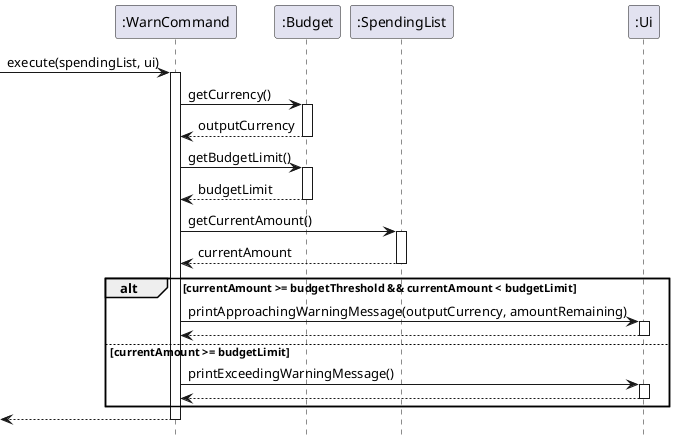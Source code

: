 @startuml
hide footbox
->":WarnCommand":execute(spendingList, ui)
activate ":WarnCommand"
":WarnCommand"->":Budget":getCurrency()
activate ":Budget"
":Budget"-->":WarnCommand":outputCurrency
deactivate ":Budget"
":WarnCommand"->":Budget":getBudgetLimit()
activate ":Budget"
":Budget"-->":WarnCommand":budgetLimit
deactivate ":Budget"
":WarnCommand"->":SpendingList":getCurrentAmount()
activate ":SpendingList"
":SpendingList"-->":WarnCommand":currentAmount
deactivate ":SpendingList"
alt currentAmount >= budgetThreshold && currentAmount < budgetLimit
":WarnCommand"->":Ui":printApproachingWarningMessage(outputCurrency, amountRemaining)
activate ":Ui"
":Ui"-->":WarnCommand":
deactivate ":Ui"
else currentAmount >= budgetLimit
":WarnCommand"->":Ui":printExceedingWarningMessage()
activate ":Ui"
":Ui"-->":WarnCommand"
deactivate ":Ui"
end
<--":WarnCommand"
deactivate ":WarnCommand"
@enduml